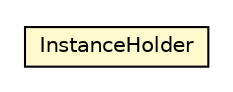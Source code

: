 #!/usr/local/bin/dot
#
# Class diagram 
# Generated by UMLGraph version R5_6-24-gf6e263 (http://www.umlgraph.org/)
#

digraph G {
	edge [fontname="Helvetica",fontsize=10,labelfontname="Helvetica",labelfontsize=10];
	node [fontname="Helvetica",fontsize=10,shape=plaintext];
	nodesep=0.25;
	ranksep=0.5;
	// com.orientechnologies.orient.core.db.ODatabaseRecordThreadLocal.InstanceHolder
	c1384146 [label=<<table title="com.orientechnologies.orient.core.db.ODatabaseRecordThreadLocal.InstanceHolder" border="0" cellborder="1" cellspacing="0" cellpadding="2" port="p" bgcolor="lemonChiffon" href="./ODatabaseRecordThreadLocal.InstanceHolder.html">
		<tr><td><table border="0" cellspacing="0" cellpadding="1">
<tr><td align="center" balign="center"> InstanceHolder </td></tr>
		</table></td></tr>
		</table>>, URL="./ODatabaseRecordThreadLocal.InstanceHolder.html", fontname="Helvetica", fontcolor="black", fontsize=10.0];
}

